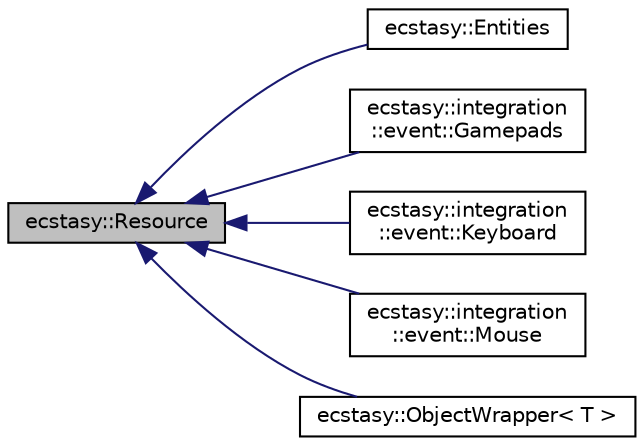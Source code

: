 digraph "ecstasy::Resource"
{
 // LATEX_PDF_SIZE
  edge [fontname="Helvetica",fontsize="10",labelfontname="Helvetica",labelfontsize="10"];
  node [fontname="Helvetica",fontsize="10",shape=record];
  rankdir="LR";
  Node1 [label="ecstasy::Resource",height=0.2,width=0.4,color="black", fillcolor="grey75", style="filled", fontcolor="black",tooltip="Base class of all registry resources."];
  Node1 -> Node2 [dir="back",color="midnightblue",fontsize="10",style="solid",fontname="Helvetica"];
  Node2 [label="ecstasy::Entities",height=0.2,width=0.4,color="black", fillcolor="white", style="filled",URL="$classecstasy_1_1_entities.html",tooltip="Resource holding all the Registry entities."];
  Node1 -> Node3 [dir="back",color="midnightblue",fontsize="10",style="solid",fontname="Helvetica"];
  Node3 [label="ecstasy::integration\l::event::Gamepads",height=0.2,width=0.4,color="black", fillcolor="white", style="filled",URL="$classecstasy_1_1integration_1_1event_1_1_gamepads.html",tooltip="Current Gamepads states."];
  Node1 -> Node4 [dir="back",color="midnightblue",fontsize="10",style="solid",fontname="Helvetica"];
  Node4 [label="ecstasy::integration\l::event::Keyboard",height=0.2,width=0.4,color="black", fillcolor="white", style="filled",URL="$classecstasy_1_1integration_1_1event_1_1_keyboard.html",tooltip="Current Keyboard state."];
  Node1 -> Node5 [dir="back",color="midnightblue",fontsize="10",style="solid",fontname="Helvetica"];
  Node5 [label="ecstasy::integration\l::event::Mouse",height=0.2,width=0.4,color="black", fillcolor="white", style="filled",URL="$classecstasy_1_1integration_1_1event_1_1_mouse.html",tooltip="Current mouse state."];
  Node1 -> Node6 [dir="back",color="midnightblue",fontsize="10",style="solid",fontname="Helvetica"];
  Node6 [label="ecstasy::ObjectWrapper\< T \>",height=0.2,width=0.4,color="black", fillcolor="white", style="filled",URL="$classecstasy_1_1_object_wrapper.html",tooltip="Basic object wrapper as a resource."];
}

